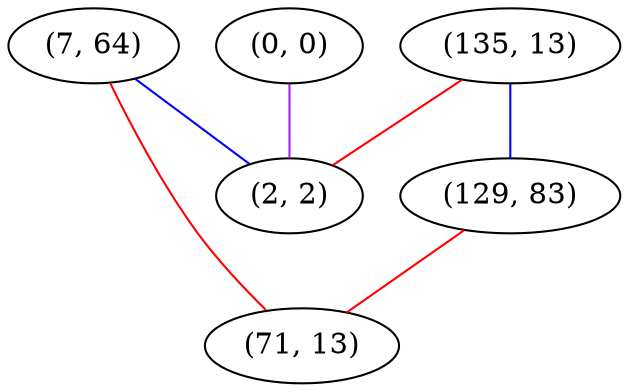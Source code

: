 graph "" {
"(0, 0)";
"(7, 64)";
"(135, 13)";
"(129, 83)";
"(2, 2)";
"(71, 13)";
"(0, 0)" -- "(2, 2)"  [color=purple, key=0, weight=4];
"(7, 64)" -- "(71, 13)"  [color=red, key=0, weight=1];
"(7, 64)" -- "(2, 2)"  [color=blue, key=0, weight=3];
"(135, 13)" -- "(129, 83)"  [color=blue, key=0, weight=3];
"(135, 13)" -- "(2, 2)"  [color=red, key=0, weight=1];
"(129, 83)" -- "(71, 13)"  [color=red, key=0, weight=1];
}
